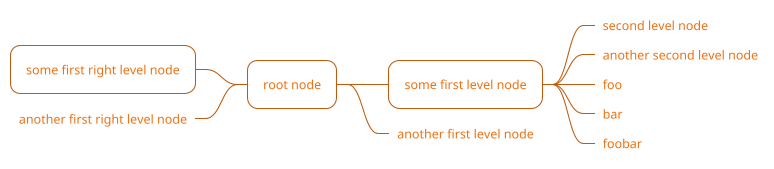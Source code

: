 ' Do not edit
' Theme Gallery
' autogenerated by script
'
@startmindmap
!$PUML_OUTLINE = "true"
!$PUML_MODE = "dark"
!theme aws-orange
+ root node
++ some first level node
+++_ second level node
+++_ another second level node
+++_ foo
+++_ bar
+++_ foobar
++_ another first level node
-- some first right level node
--_ another first right level node
@endmindmap
